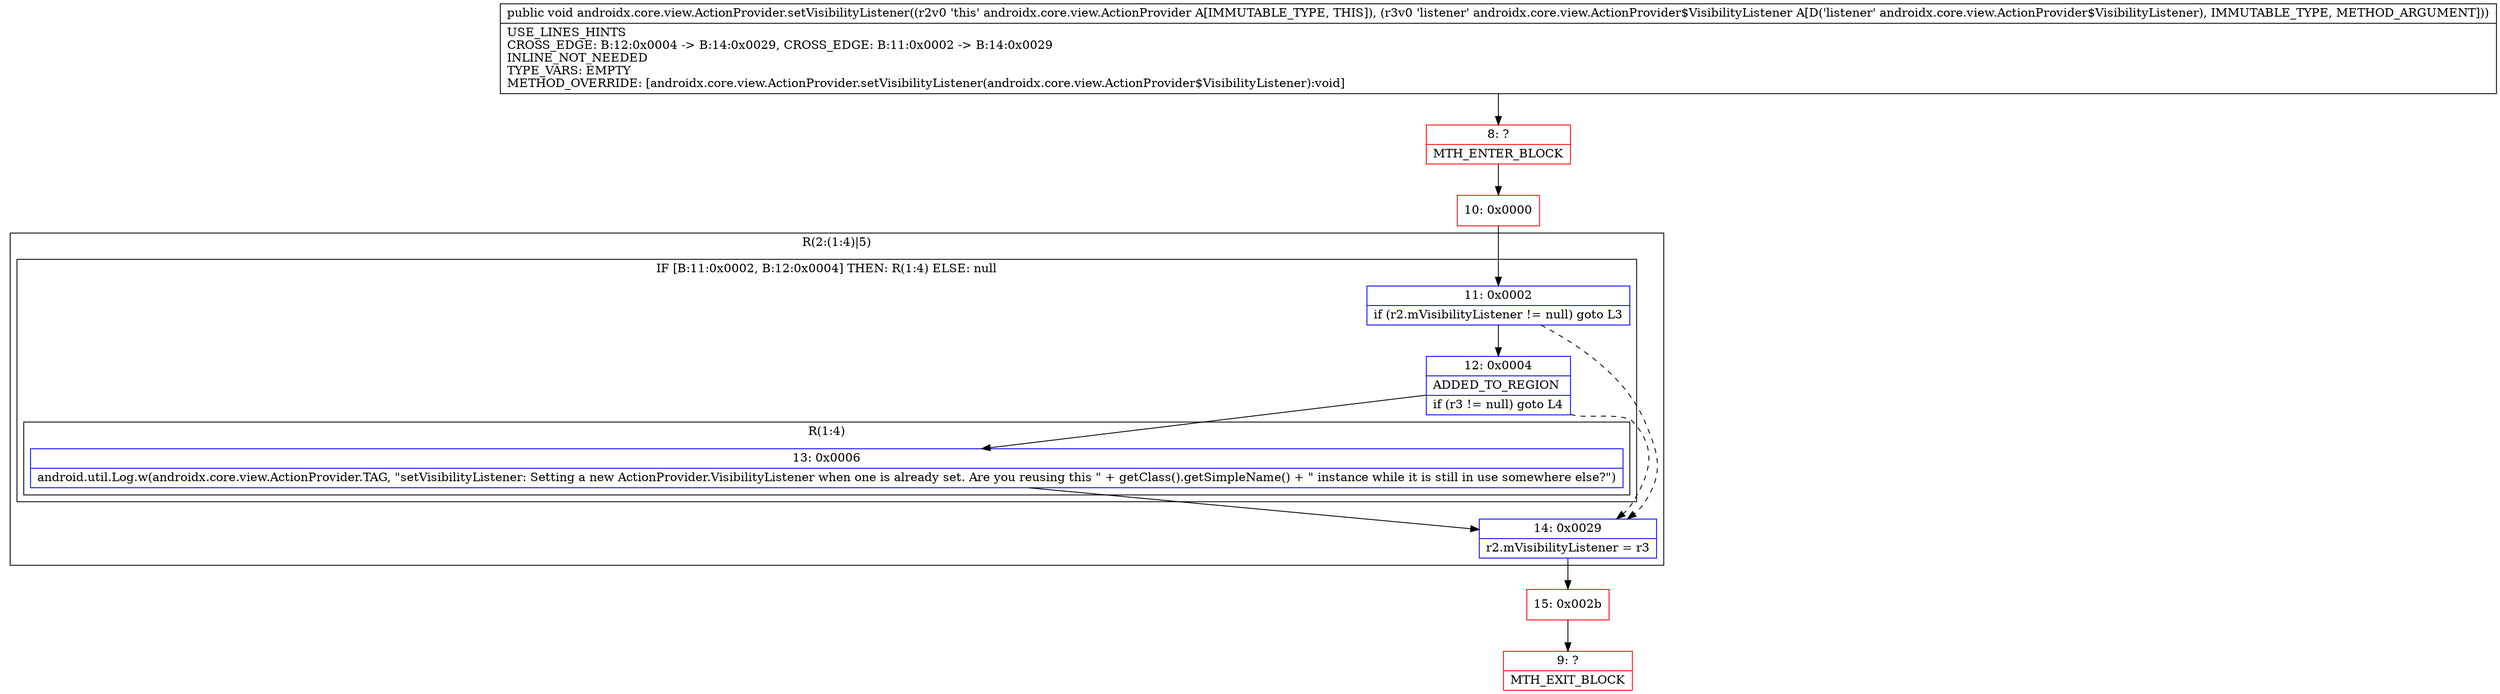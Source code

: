 digraph "CFG forandroidx.core.view.ActionProvider.setVisibilityListener(Landroidx\/core\/view\/ActionProvider$VisibilityListener;)V" {
subgraph cluster_Region_1243413623 {
label = "R(2:(1:4)|5)";
node [shape=record,color=blue];
subgraph cluster_IfRegion_1207325028 {
label = "IF [B:11:0x0002, B:12:0x0004] THEN: R(1:4) ELSE: null";
node [shape=record,color=blue];
Node_11 [shape=record,label="{11\:\ 0x0002|if (r2.mVisibilityListener != null) goto L3\l}"];
Node_12 [shape=record,label="{12\:\ 0x0004|ADDED_TO_REGION\l|if (r3 != null) goto L4\l}"];
subgraph cluster_Region_823988564 {
label = "R(1:4)";
node [shape=record,color=blue];
Node_13 [shape=record,label="{13\:\ 0x0006|android.util.Log.w(androidx.core.view.ActionProvider.TAG, \"setVisibilityListener: Setting a new ActionProvider.VisibilityListener when one is already set. Are you reusing this \" + getClass().getSimpleName() + \" instance while it is still in use somewhere else?\")\l}"];
}
}
Node_14 [shape=record,label="{14\:\ 0x0029|r2.mVisibilityListener = r3\l}"];
}
Node_8 [shape=record,color=red,label="{8\:\ ?|MTH_ENTER_BLOCK\l}"];
Node_10 [shape=record,color=red,label="{10\:\ 0x0000}"];
Node_15 [shape=record,color=red,label="{15\:\ 0x002b}"];
Node_9 [shape=record,color=red,label="{9\:\ ?|MTH_EXIT_BLOCK\l}"];
MethodNode[shape=record,label="{public void androidx.core.view.ActionProvider.setVisibilityListener((r2v0 'this' androidx.core.view.ActionProvider A[IMMUTABLE_TYPE, THIS]), (r3v0 'listener' androidx.core.view.ActionProvider$VisibilityListener A[D('listener' androidx.core.view.ActionProvider$VisibilityListener), IMMUTABLE_TYPE, METHOD_ARGUMENT]))  | USE_LINES_HINTS\lCROSS_EDGE: B:12:0x0004 \-\> B:14:0x0029, CROSS_EDGE: B:11:0x0002 \-\> B:14:0x0029\lINLINE_NOT_NEEDED\lTYPE_VARS: EMPTY\lMETHOD_OVERRIDE: [androidx.core.view.ActionProvider.setVisibilityListener(androidx.core.view.ActionProvider$VisibilityListener):void]\l}"];
MethodNode -> Node_8;Node_11 -> Node_12;
Node_11 -> Node_14[style=dashed];
Node_12 -> Node_13;
Node_12 -> Node_14[style=dashed];
Node_13 -> Node_14;
Node_14 -> Node_15;
Node_8 -> Node_10;
Node_10 -> Node_11;
Node_15 -> Node_9;
}

